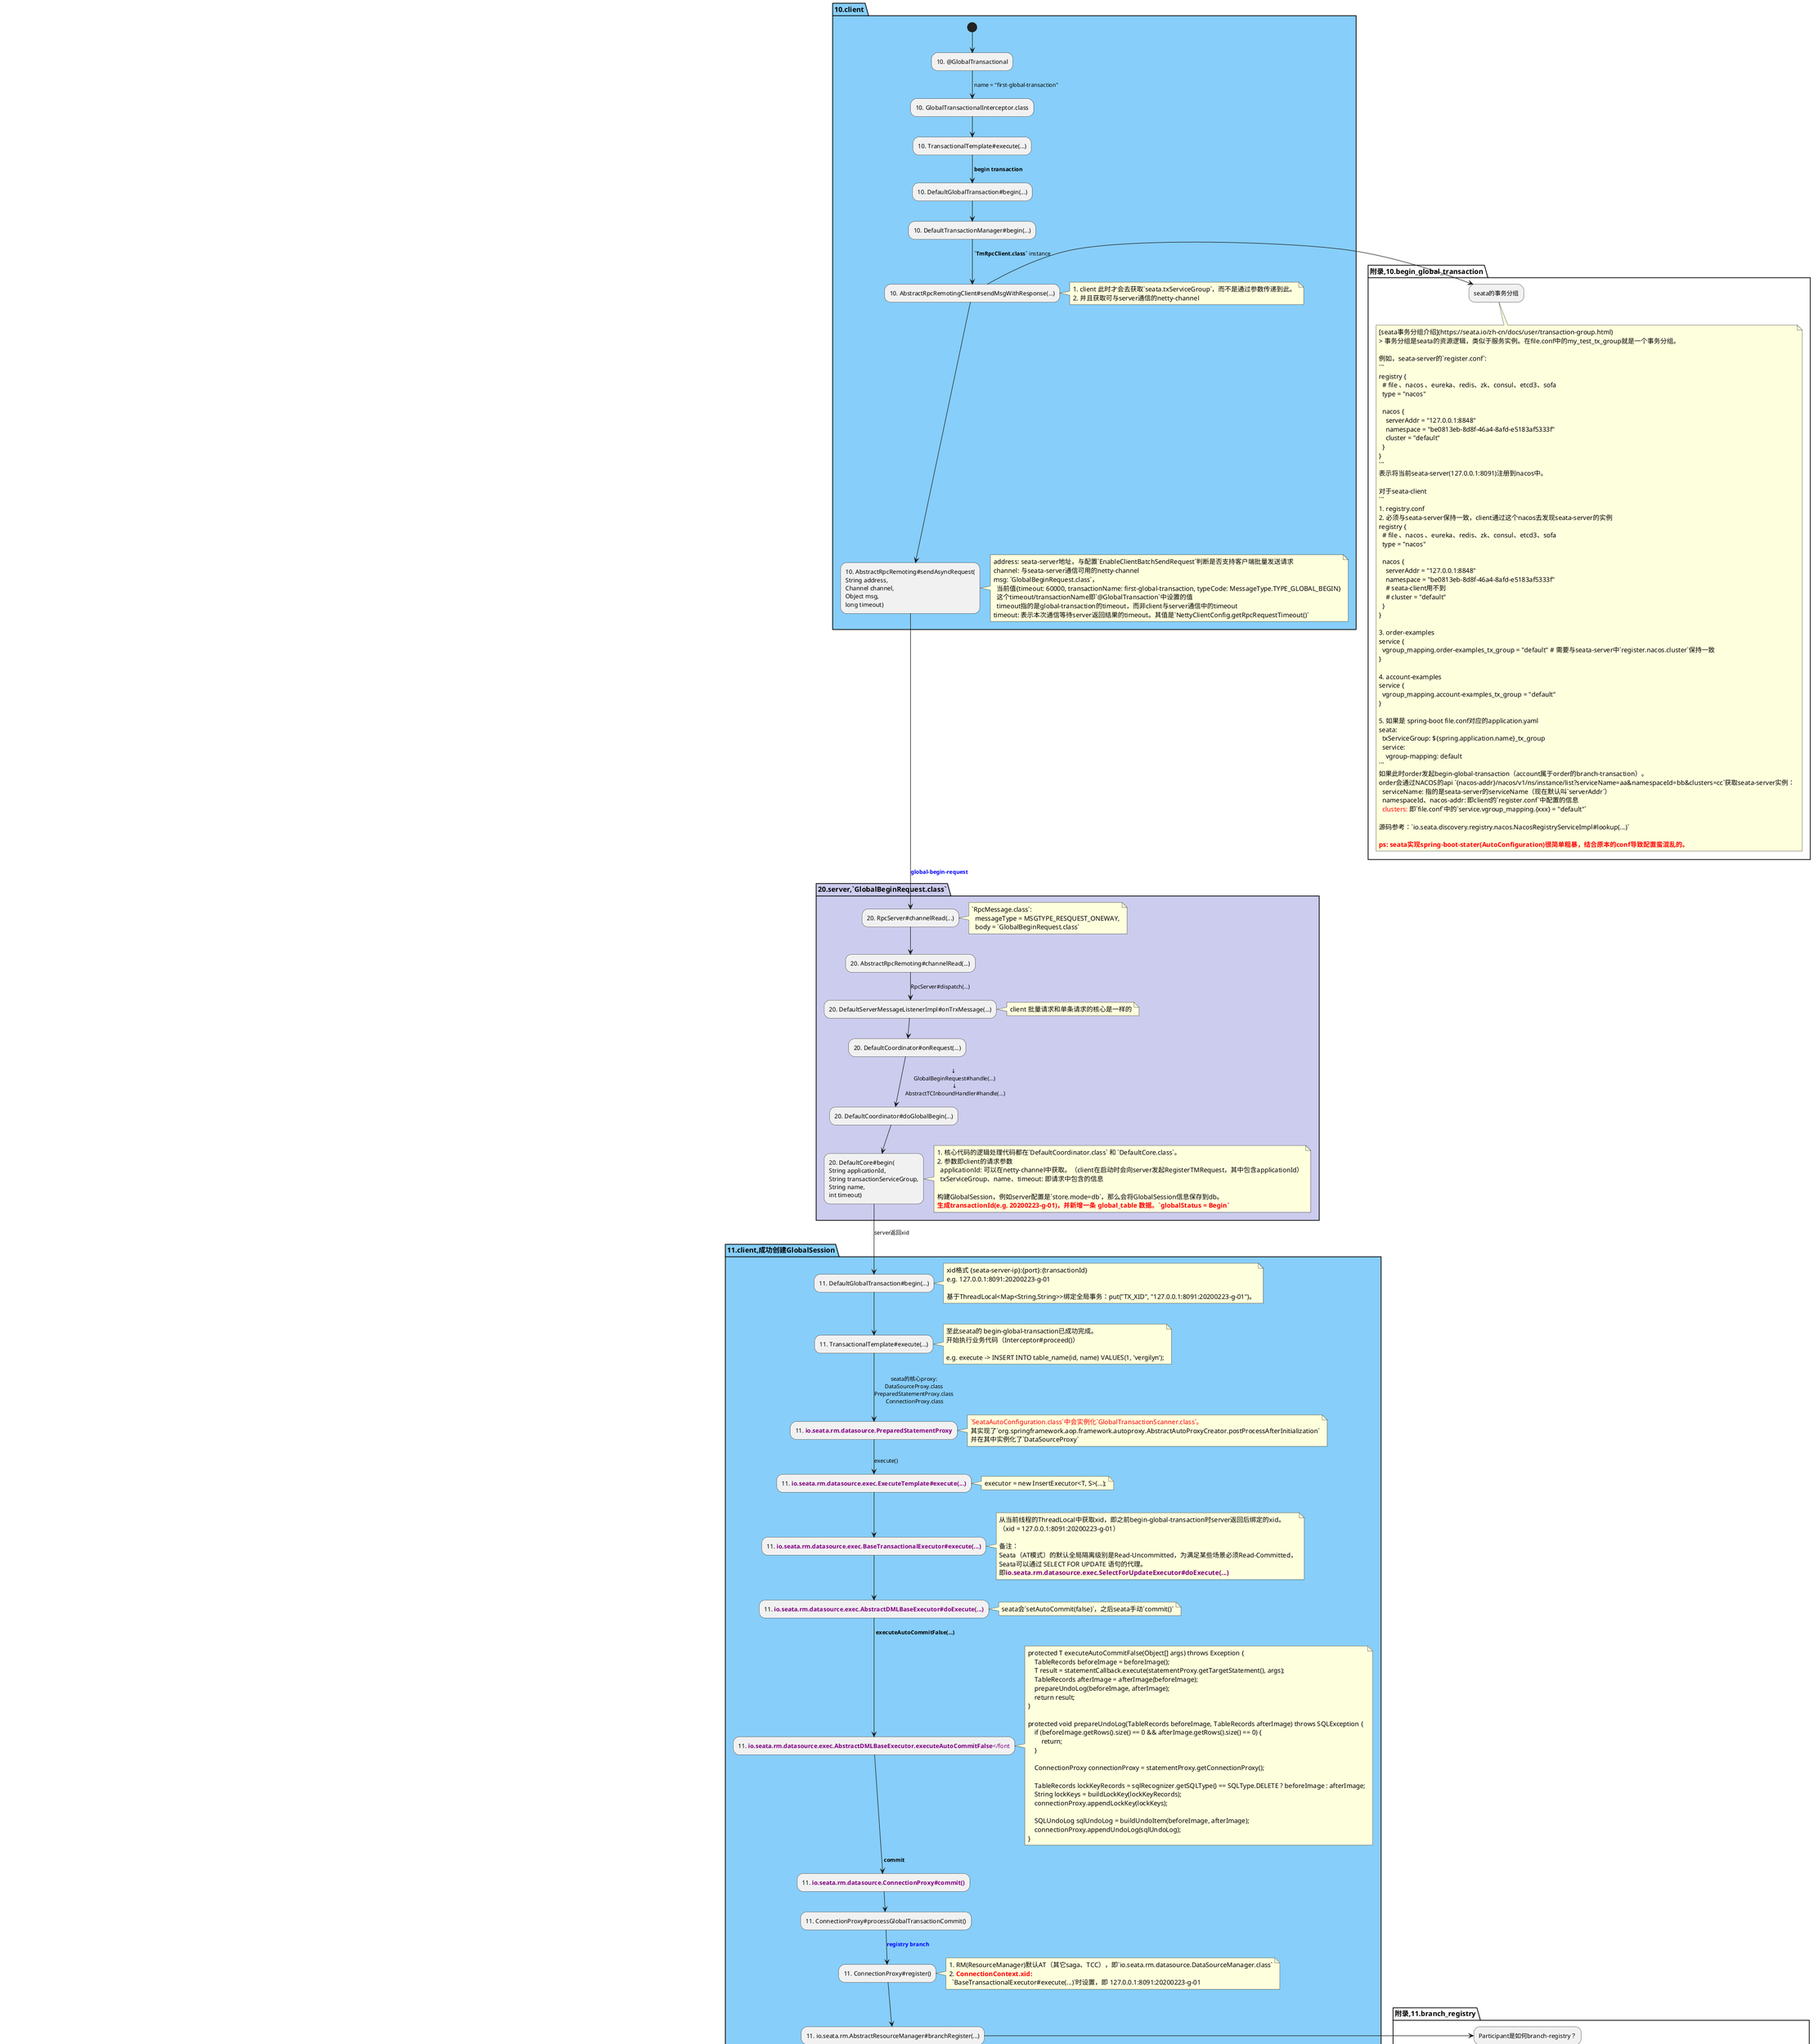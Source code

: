 @startuml
skinparam activity {
  BackgroundColor<< FINISH >> #EEE
  FontName Microsoft-YaHei
}

partition 10.client #LightSkyBlue{
(*)  --> "10. @GlobalTransactional"

-->[ name = "first-global-transaction"] "10. GlobalTransactionalInterceptor.class"

--> "10. TransactionalTemplate#execute(...)"

-->[ **begin transaction**] "10. DefaultGlobalTransaction#begin(...)"

--> "10. DefaultTransactionManager#begin(...)"

-->[ **`TmRpcClient.class`** instance] "10. AbstractRpcRemotingClient#sendMsgWithResponse(...)" as 10.begin_global_transaction
note right
1. client 此时才会去获取`seata.txServiceGroup`，而不是通过参数传递到此。
2. 并且获取可与server通信的netty-channel
end note

--> "10. AbstractRpcRemoting#sendAsyncRequest(
    String address,
    Channel channel,
    Object msg,
    long timeout)" as global_begin_request
note right
address: seata-server地址，与配置`EnableClientBatchSendRequest`判断是否支持客户端批量发送请求
channel: 与seata-server通信可用的netty-channel
msg: `GlobalBeginRequest.class`，
  当前值{timeout: 60000, transactionName: first-global-transaction, typeCode: MessageType.TYPE_GLOBAL_BEGIN}
  这个timeout/transactionName即`@GlobalTransaction`中设置的值
  timeout指的是global-transaction的timeout，而非client与server通信中的timeout
timeout: 表示本次通信等待server返回结果的timeout。其值是`NettyClientConfig.getRpcRequestTimeout()`
end note
}

partition 附录,10.begin_global_transaction {
10.begin_global_transaction -left-> "seata的事务分组"
note bottom
[seata事务分组介绍](https://seata.io/zh-cn/docs/user/transaction-group.html)
> 事务分组是seata的资源逻辑，类似于服务实例。在file.conf中的my_test_tx_group就是一个事务分组。

例如，seata-server的`register.conf`:
```
registry {
  # file 、nacos 、eureka、redis、zk、consul、etcd3、sofa
  type = "nacos"

  nacos {
    serverAddr = "127.0.0.1:8848"
    namespace = "be0813eb-8d8f-46a4-8afd-e5183af5333f"
    cluster = "default"
  }
}
```
表示将当前seata-server(127.0.0.1:8091)注册到nacos中。

对于seata-client
```
# registry.conf
# 必须与seata-server保持一致，client通过这个nacos去发现seata-server的实例
registry {
  # file 、nacos 、eureka、redis、zk、consul、etcd3、sofa
  type = "nacos"

  nacos {
    serverAddr = "127.0.0.1:8848"
    namespace = "be0813eb-8d8f-46a4-8afd-e5183af5333f"
    # seata-client用不到
    # cluster = "default"
  }
}

# order-examples
service {
  vgroup_mapping.order-examples_tx_group = "default" # 需要与seata-server中`register.nacos.cluster`保持一致
}

# account-examples
service {
  vgroup_mapping.account-examples_tx_group = "default"
}

# 如果是 spring-boot file.conf对应的application.yaml
seata:
  txServiceGroup: ${spring.application.name}_tx_group
  service:
    vgroup-mapping: default
```
如果此时order发起begin-global-transaction（account属于order的branch-transaction）。
order会通过NACOS的api `{nacos-addr}/nacos/v1/ns/instance/list?serviceName=aa&namespaceId=bb&clusters=cc`获取seata-server实例：
  serviceName: 指的是seata-server的serviceName（现在默认叫`serverAddr`）
  namespaceId、nacos-addr: 即client的`register.conf`中配置的信息
  <color:red>clusters: </color>即`file.conf`中的`service.vgroup_mapping.{xxx} = "default"`

源码参考：`io.seata.discovery.registry.nacos.NacosRegistryServiceImpl#lookup(...)`

<color:red>**ps: seata实现spring-boot-stater(AutoConfiguration)很简单粗暴，结合原本的conf导致配置蛮混乱的。 **</color>
end note
}

partition 20.server,`GlobalBeginRequest.class` #CCCCEE{
global_begin_request -->[<font color=blue>**global-begin-request**</font>] "20. RpcServer#channelRead(...)"
note right
`RpcMessage.class`:
  messageType = MSGTYPE_RESQUEST_ONEWAY,
  body = `GlobalBeginRequest.class`
end note

--> "20. AbstractRpcRemoting#channelRead(...)"

-->[RpcServer#dispatch(...)] "20. DefaultServerMessageListenerImpl#onTrxMessage(...)"
note right
client 批量请求和单条请求的核心是一样的
end note

--> "20. DefaultCoordinator#onRequest(...)"

-->[↓ \n GlobalBeginRequest#handle(...) \n ↓ \n AbstractTCInboundHandler#handle(...)] "20. DefaultCoordinator#doGlobalBegin(...)"

--> "20. DefaultCore#begin(
    String applicationId,
    String transactionServiceGroup,
    String name,
    int timeout)" as add_global_session
note right
1. 核心代码的逻辑处理代码都在`DefaultCoordinator.class` 和 `DefaultCore.class`。
2. 参数即client的请求参数
  applicationId: 可以在netty-channel中获取。（client在启动时会向server发起RegisterTMRequest，其中包含applicationId）
  txServiceGroup、name、timeout: 即请求中包含的信息

构建GlobalSession，例如server配置是`store.mode=db`，那么会将GlobalSession信息保存到db。
<font color=red>**生成transactionId(e.g. 20200223-g-01)，并新增一条 global_table 数据。`globalStatus = Begin`**</font>
end note
}

partition 11.client,成功创建GlobalSession #LightSkyBlue{
add_global_session -->[server返回xid] "11. DefaultGlobalTransaction#begin(...)"
note right
xid格式 {seata-server-ip}:{port}:{transactionId}
e.g. 127.0.0.1:8091:20200223-g-01

基于ThreadLocal<Map<String,String>>绑定全局事务：put("TX_XID", "127.0.0.1:8091:20200223-g-01")。
end note

--> "11. TransactionalTemplate#execute(...)"
note right
至此seata的 begin-global-transaction已成功完成。
开始执行业务代码（Interceptor#proceed()）

e.g. execute -> INSERT INTO table_name(id, name) VALUES(1, 'vergilyn');
end note

-->[seata的核心proxy: \nDataSourceProxy.class \nPreparedStatementProxy.class \nConnectionProxy.class] "
11. <font color=purple>**io.seata.rm.datasource.PreparedStatementProxy**</font>"
note right
<color:red>`SeataAutoConfiguration.class`中会实例化`GlobalTransactionScanner.class`。</color>
其实现了`org.springframework.aop.framework.autoproxy.AbstractAutoProxyCreator.postProcessAfterInitialization`
并在其中实例化了`DataSourceProxy`
end note

-->[execute()] "
11. <font color=purple>**io.seata.rm.datasource.exec.ExecuteTemplate#execute(...)**</font>"
note right
executor = new InsertExecutor<T, S>(...);
end note

--> "
11. <font color=purple>**io.seata.rm.datasource.exec.BaseTransactionalExecutor#execute(...)**</font>"
note right
从当前线程的ThreadLocal中获取xid，即之前begin-global-transaction时server返回后绑定的xid。
（xid = 127.0.0.1:8091:20200223-g-01）

备注：
Seata（AT模式）的默认全局隔离级别是Read-Uncommitted，为满足某些场景必须Read-Committed，
Seata可以通过 SELECT FOR UPDATE 语句的代理。
即<font color=purple>**io.seata.rm.datasource.exec.SelectForUpdateExecutor#doExecute(...)**</font>
end note

--> "
11. <font color=purple>**io.seata.rm.datasource.exec.AbstractDMLBaseExecutor#doExecute(...)**</font>"
note right
seata会`setAutoCommit(false)`，之后seata手动`commit()`
end note

-->[ **executeAutoCommitFalse(...)**] "
11. <font color=purple>**io.seata.rm.datasource.exec.AbstractDMLBaseExecutor.executeAutoCommitFalse**</font"
note right
protected T executeAutoCommitFalse(Object[] args) throws Exception {
    TableRecords beforeImage = beforeImage();
    T result = statementCallback.execute(statementProxy.getTargetStatement(), args);
    TableRecords afterImage = afterImage(beforeImage);
    prepareUndoLog(beforeImage, afterImage);
    return result;
}

protected void prepareUndoLog(TableRecords beforeImage, TableRecords afterImage) throws SQLException {
    if (beforeImage.getRows().size() == 0 && afterImage.getRows().size() == 0) {
        return;
    }

    ConnectionProxy connectionProxy = statementProxy.getConnectionProxy();

    TableRecords lockKeyRecords = sqlRecognizer.getSQLType() == SQLType.DELETE ? beforeImage : afterImage;
    String lockKeys = buildLockKey(lockKeyRecords);
    connectionProxy.appendLockKey(lockKeys);

    SQLUndoLog sqlUndoLog = buildUndoItem(beforeImage, afterImage);
    connectionProxy.appendUndoLog(sqlUndoLog);
}
end note

-->[ **commit**] "
11. <font color=purple>**io.seata.rm.datasource.ConnectionProxy#commit()**</font>"
--> "11. ConnectionProxy#processGlobalTransactionCommit()"
-->[<font color=blue>**registry branch**</font>] "11. ConnectionProxy#register()"
note right
1. RM(ResourceManager)默认AT（其它saga、TCC），即`io.seata.rm.datasource.DataSourceManager.class`
2. <font color=red>**ConnectionContext.xid:**</font>
  `BaseTransactionalExecutor#execute(...)`时设置，即 127.0.0.1:8091:20200223-g-01
end note

--> "11. io.seata.rm.AbstractResourceManager#branchRegister(...)" as 11.branch_registry

-->[ **`RmRpcClient.class`** instance] "11. AbstractRpcRemotingClient#sendMsgWithResponse(...)" as branch_register_request
note right
`BranchRegisterRequest.class`:
  xid: 之前begin-global-transaction返回的xid
  lockKey: `{table_name}:{primary_key}` （AbstractDMLBaseExecutor#prepareUndoLog(...)时设置后组装）
  resourceId: 此处等于client的jdbcUrl，例如 127.0.0.1:3306/test_microservices
  brancheType: AT
  applicationData： null

（实际发送请求与之前的begin-global-transaction一样）
end note
}

partition 附录,11.branch_registry {
11.branch_registry -right-> "Participant是如何branch-registry？"
note bottom
> [SEATA 微服务框架支持](https://seata.io/zh-cn/docs/user/microservice.html)
> 跨服务调用场景下的事务传播，本质上就是要把 XID 通过服务调用传递到服务提供方，并绑定到 RootContext 中去。
> 只要能做到这点，理论上 Seata 可以支持任意的微服务框架。

例如Feign/OpenFeign，order-examples通过`RequestInterceptor`统一设置header：`RootContext.KEY_XID = RootContext.getXID()`
然后account-examples通过`Filter`统一获取head中的XID，并调用`RootContext.bind(XID)`。
这样，account就是participant，其launcher是order，它们处于同一个全局事务xid中。
end note
}

partition 21.server,`BranchRegisterRequest.class` #CCCCEE{
branch_register_request --> "21. DefaultCoordinator#doBranchRegister(...)"

--> "21. DefaultCore#branchRegister(...)" as add_branch_session
note right
1. 根据xid查找并构建 GlobalSession。
  例如，db从global_table获取主体GlobalSession，并从branch_table获取BranchSession。

2. 根据本次请求的参数及xid对应的GlobalSession构建 BranchSession。
<font color=red>**生成branchId，并新增一条 branch_table 数据。`branchStatus = Registered`**</font>

3. 获取branchSession的lock：`branchSession.lock()`
<font color=red>**如果获取lock成功，那么会新增lock的信息(0+条，0表示no-lock)到表 lock_table**</font>
end note
}

partition 12.client,成功创建BranchSession #LightSkyBlue{
add_branch_session-->[返回branchId = 20200223-b-01] "12. ConnectionProxy#register()"
--> "12. ConnectionProxy#processGlobalTransactionCommit()"
note right
1. flush UndoLog
2. `java.sql.Connection#commit(...)`： 此时UndoLog和业务操作的数据都真实的写入数据库
3. 上报commit结果给seata-server（提交成功可以通过配置不上报，但失败一定上报）： `BranchReportRequest.class`
<font color=red>**seata-server根据xid、branchId获取到BranchSession，更改branchStatus=PhaseOne_Done/PhaseOne_Failed**</font>
end note
--> "12. TransactionalTemplate#execute(...)"

if "commit?" then
-->[success] "success" as success
note right
1. 如果commit成功，此时UndoLog和业务数据的改变都会在db中反映
2. 根据配置参数`client.report.success.enable`是否上报seata-server
end note
  if "role?" then
  -->[Participant] "12.1 FINISH" <<FINISH>>
  note bottom
    Participant has no responsibility of committing
  end note
  else
  -->[Launcher] "12. DefaultTransactionManager#commit(...)" as global_commit_request
  note bottom
  `GlobalCommitRequest.class`:
    xid: 127.0.0.1:8091:20200223-g-01
    typeCode: TYPE_GLOBAL_COMMIT
  end note
  endif

else
-->[rollback] "rollback" as rollback
note right
exception 需要rollback。
一定会上报seata-server。
end note
  if "role?" then
  -->[Participant] "12.2 FINISH" <<FINISH>>
  else
  -->[Launcher] "rollback, Launcher" as launcher_rollback
  endif
endif

}

partition 22.server,`GlobalCommitRequest.class`,\n<color:red>**整个过程中不会触发rollback**</color> #CCCCEE{

global_commit_request --> "22. DefaultCore#commit(...)"

--> "22. DefaultCore#doGlobalCommit()" as 22.do_global_commit
note right
1. 获取 all-branchSession，并提交`BranchCommitRequest`（seata-server向client请求）。
  client处理代码：
  - RmMessageListener#onMessage(...)
  - AbstractRMHandler#handle(BranchCommitRequest)
  - AsyncWorker#branchCommit(...)：只会返回`PhaseTwo_Committed`

end note

if "branch commit response?" then
-->[ PhaseTwo_Committed] "22. GlobalSession#removeBranch(...)"
note right
1. DELETE branch_table
2. DELETE lock_table (xid, branchId)
end note
  -->[all branch-add_branch_session PhaseTwo_Committed] "SessionHelper#endCommitted(...)" as global_commit_end
  note bottom
   1. UPDATE global_table (status = Committed)
   2. DELETE lock_table (xid, branchIds);
   正常来说`globalSession.removeBranch(branchSession)`已经单个逐一删除了。
   3. DELETE global_table
  end note
else
-->[ PhaseTwo_CommitFailed_Unretryable] "PhaseTwo_CommitFailed_Unretryable"
    if "can be committed async?" then
    -->[true] "continue"
    note bottom
      跳过当前branchSession，继续判断下一个
    end note
    else
    -->[false] "global commit failed!"
    note bottom
       1. UPDATE global_table (status = CommitFailed)
       2. DELETE lock_table (xid, branchIds)
       3. DELETE global_table
    end note
    endif
else
-->[ other] "queue to retry commit"
  note bottom
    交给`RETRY_COMMITTING_SESSION_MANAGER`重试。
    （后台单线程定时任务，
    间隔 "server.recovery.committing-retry-period"，默认 1s ）。
    - DefaultCoordinator#handleRetryCommitting(...)
  end note
}

partition 13.client,server返回GlobalSession.status #LightSkyBlue{
global_commit_end -->"13. DefaultGlobalTransaction#commit(...)"
note right
  正常来说，server返回的是 Committed/Finish。
  <color:red>备注：client这里并没有用response-status作任何判断操作</color>
end note

--> "13. FINISH" <<FINISH>>
}

partition 23.server,`GlobalRollbackRequest.class` #CCCCEE{
launcher_rollback--> "DefaultCore#rollback(...)"
note right
  xid: 127.0.0.1:8091:20200223-g-01
end note

--> "23. DefaultCore#doGlobalRollback(...)"
note right
同`doGlobalCommit`类似。
获取 all-branchSession，并提交`BranchRollbackRequest`（seata-server向client请求）。
client处理代码：
  - RmMessageListener#onMessage(...)
  - AbstractRMHandler#handle(BranchRollbackRequest)
  - DataSourceManager#branchRollback(...)

client获取cache中的`DataSourceProxy`，然后根据 xid&branchId 获取UndoLog进行补偿。
  1) 存在UndoLog，解析并进行补偿，完成后 DELETE UndoLog。
  2) 不存在UndoLog，`insertUndoLogWithGlobalFinished`(log_status = GlobalFinished)

client返回结果：
  - PhaseTwo_Rollbacked
  - PhaseTwo_RollbackFailed_Unretryable
  - PhaseTwo_RollbackFailed_Retryable
end note

if "branch rollback response?" then
-->[PhaseTwo_Rollbacked] "PhaseTwo_Rollbacked"
note bottom
如果全部branch-rollback成功：
1. UPDATE global_table, status = TimeoutRollbacked/Rollbacked <br/>
2. DELETE lock_table (xid, branchIds)
3. DELETE global_table
end note
else
-->[PhaseTwo_RollbackFailed_Unretryable] "PhaseTwo_RollbackFailed_Unretryable"
else
-->[default] "default"
note right
交给`RETRY_ROLLBACKING_SESSION_MANAGER`重试。
（后台单线程定时任务，
间隔 "server.recovery.rollbacking-retry-period"，默认 1s ）。
- DefaultCoordinator#handleRetryRollbacking(...)
end note
endif
}

partition 附录,22.do_global_commit right{
22.do_global_commit-up-> "为什么doGlobalCommit中直接remove branchStatus = PhaseOne_Failed？"
note bottom
**seata中 global commit/rollback都只由launcher负责。**
**> Participant has no responsibility of committing/rollback**

例如测试代码中，order是launcher，account是participant。
1. account 提交成功
  那么 account 上报给seata的 PhaseOne_Done。
  如果order不执行global-rollback，那么 account是不会rollback。

2. account 提交失败
  那么 account 上报给seata的 PhaseOne_Failed。
  如果account执行了global-commit，那么seata是会成功commit-global-transaction的。
  而忽略account的提交失败。
end note
}
@enduml